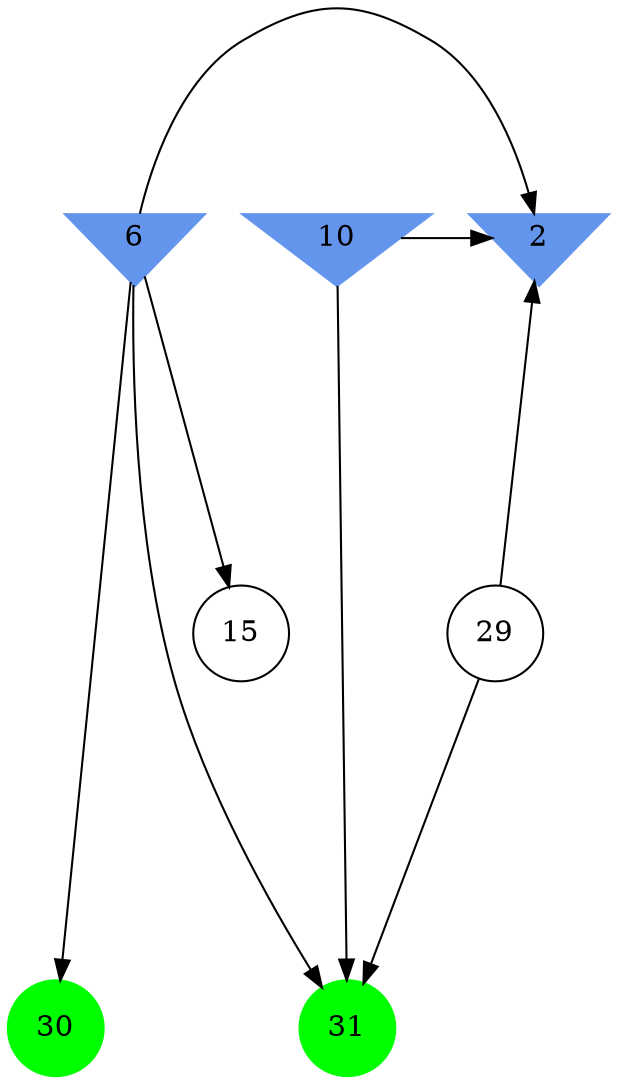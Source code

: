 digraph brain {
	ranksep=2.0;
	2 [shape=invtriangle,style=filled,color=cornflowerblue];
	6 [shape=invtriangle,style=filled,color=cornflowerblue];
	10 [shape=invtriangle,style=filled,color=cornflowerblue];
	15 [shape=circle,color=black];
	29 [shape=circle,color=black];
	30 [shape=circle,style=filled,color=green];
	31 [shape=circle,style=filled,color=green];
	6	->	15;
	6	->	30;
	6	->	31;
	6	->	2;
	10	->	31;
	10	->	2;
	29	->	31;
	29	->	2;
	{ rank=same; 2; 6; 10; }
	{ rank=same; 15; 29; }
	{ rank=same; 30; 31; }
}
